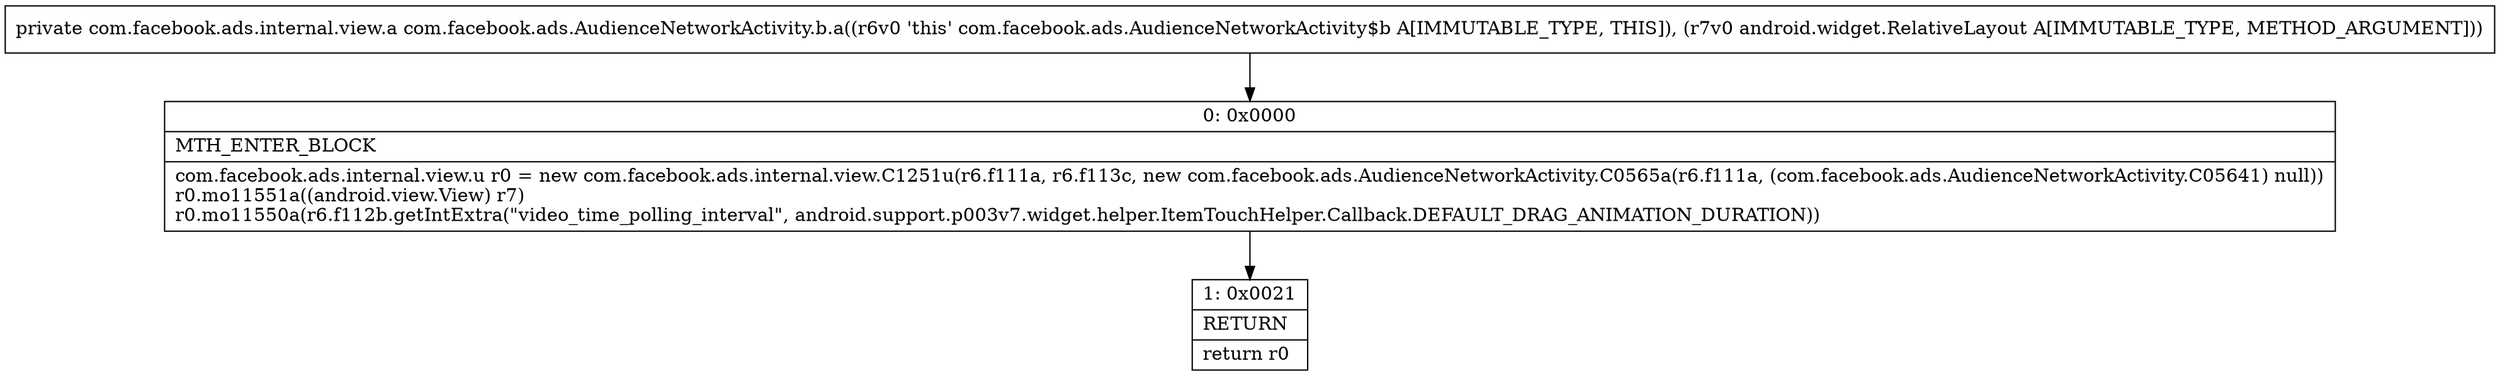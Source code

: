 digraph "CFG forcom.facebook.ads.AudienceNetworkActivity.b.a(Landroid\/widget\/RelativeLayout;)Lcom\/facebook\/ads\/internal\/view\/a;" {
Node_0 [shape=record,label="{0\:\ 0x0000|MTH_ENTER_BLOCK\l|com.facebook.ads.internal.view.u r0 = new com.facebook.ads.internal.view.C1251u(r6.f111a, r6.f113c, new com.facebook.ads.AudienceNetworkActivity.C0565a(r6.f111a, (com.facebook.ads.AudienceNetworkActivity.C05641) null))\lr0.mo11551a((android.view.View) r7)\lr0.mo11550a(r6.f112b.getIntExtra(\"video_time_polling_interval\", android.support.p003v7.widget.helper.ItemTouchHelper.Callback.DEFAULT_DRAG_ANIMATION_DURATION))\l}"];
Node_1 [shape=record,label="{1\:\ 0x0021|RETURN\l|return r0\l}"];
MethodNode[shape=record,label="{private com.facebook.ads.internal.view.a com.facebook.ads.AudienceNetworkActivity.b.a((r6v0 'this' com.facebook.ads.AudienceNetworkActivity$b A[IMMUTABLE_TYPE, THIS]), (r7v0 android.widget.RelativeLayout A[IMMUTABLE_TYPE, METHOD_ARGUMENT])) }"];
MethodNode -> Node_0;
Node_0 -> Node_1;
}


